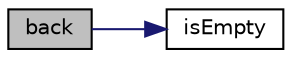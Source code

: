 digraph "back"
{
 // LATEX_PDF_SIZE
  edge [fontname="Helvetica",fontsize="10",labelfontname="Helvetica",labelfontsize="10"];
  node [fontname="Helvetica",fontsize="10",shape=record];
  rankdir="LR";
  Node1 [label="back",height=0.2,width=0.4,color="black", fillcolor="grey75", style="filled", fontcolor="black",tooltip=" "];
  Node1 -> Node2 [color="midnightblue",fontsize="10",style="solid"];
  Node2 [label="isEmpty",height=0.2,width=0.4,color="black", fillcolor="white", style="filled",URL="$queue_8c.html#a29cc47cb6982704e8c4045db0927b888",tooltip=" "];
}
